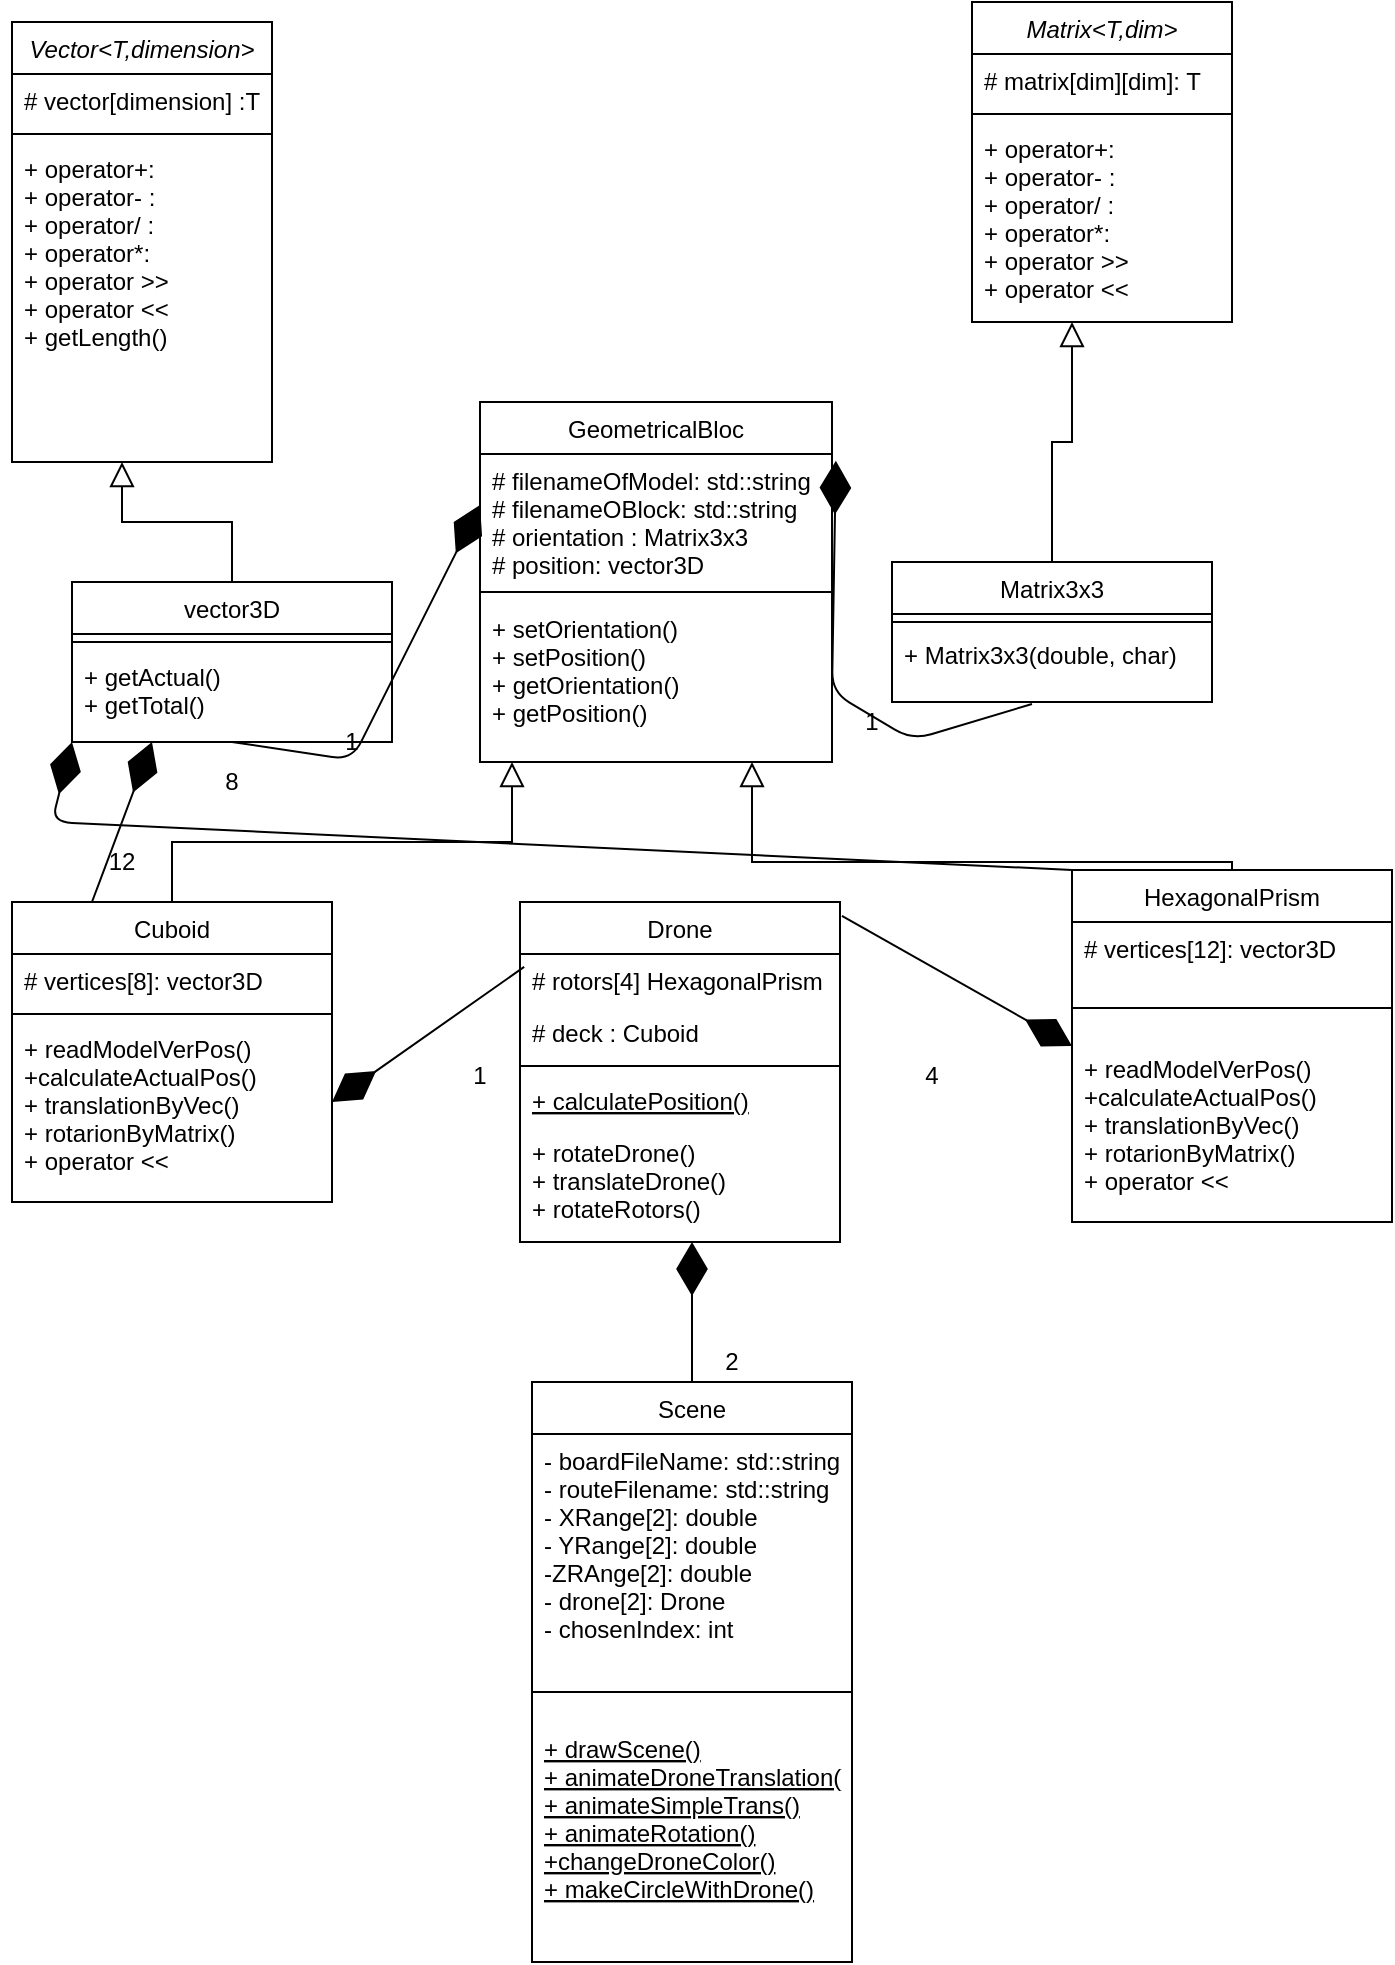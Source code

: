 <mxfile version="14.6.13" type="device"><diagram id="C5RBs43oDa-KdzZeNtuy" name="Page-1"><mxGraphModel dx="1148" dy="692" grid="1" gridSize="10" guides="1" tooltips="1" connect="1" arrows="1" fold="1" page="1" pageScale="1" pageWidth="827" pageHeight="1169" math="0" shadow="0"><root><mxCell id="WIyWlLk6GJQsqaUBKTNV-0"/><mxCell id="WIyWlLk6GJQsqaUBKTNV-1" parent="WIyWlLk6GJQsqaUBKTNV-0"/><mxCell id="zkfFHV4jXpPFQw0GAbJ--6" value="Drone" style="swimlane;fontStyle=0;align=center;verticalAlign=top;childLayout=stackLayout;horizontal=1;startSize=26;horizontalStack=0;resizeParent=1;resizeLast=0;collapsible=1;marginBottom=0;rounded=0;shadow=0;strokeWidth=1;" parent="WIyWlLk6GJQsqaUBKTNV-1" vertex="1"><mxGeometry x="344" y="460" width="160" height="170" as="geometry"><mxRectangle x="130" y="380" width="160" height="26" as="alternateBounds"/></mxGeometry></mxCell><mxCell id="zkfFHV4jXpPFQw0GAbJ--7" value="# rotors[4] HexagonalPrism" style="text;align=left;verticalAlign=top;spacingLeft=4;spacingRight=4;overflow=hidden;rotatable=0;points=[[0,0.5],[1,0.5]];portConstraint=eastwest;" parent="zkfFHV4jXpPFQw0GAbJ--6" vertex="1"><mxGeometry y="26" width="160" height="26" as="geometry"/></mxCell><mxCell id="zkfFHV4jXpPFQw0GAbJ--8" value="# deck : Cuboid" style="text;align=left;verticalAlign=top;spacingLeft=4;spacingRight=4;overflow=hidden;rotatable=0;points=[[0,0.5],[1,0.5]];portConstraint=eastwest;rounded=0;shadow=0;html=0;" parent="zkfFHV4jXpPFQw0GAbJ--6" vertex="1"><mxGeometry y="52" width="160" height="26" as="geometry"/></mxCell><mxCell id="zkfFHV4jXpPFQw0GAbJ--9" value="" style="line;html=1;strokeWidth=1;align=left;verticalAlign=middle;spacingTop=-1;spacingLeft=3;spacingRight=3;rotatable=0;labelPosition=right;points=[];portConstraint=eastwest;" parent="zkfFHV4jXpPFQw0GAbJ--6" vertex="1"><mxGeometry y="78" width="160" height="8" as="geometry"/></mxCell><mxCell id="zkfFHV4jXpPFQw0GAbJ--10" value="+ calculatePosition()" style="text;align=left;verticalAlign=top;spacingLeft=4;spacingRight=4;overflow=hidden;rotatable=0;points=[[0,0.5],[1,0.5]];portConstraint=eastwest;fontStyle=4" parent="zkfFHV4jXpPFQw0GAbJ--6" vertex="1"><mxGeometry y="86" width="160" height="26" as="geometry"/></mxCell><mxCell id="zkfFHV4jXpPFQw0GAbJ--11" value="+ rotateDrone()&#10;+ translateDrone()&#10;+ rotateRotors()" style="text;align=left;verticalAlign=top;spacingLeft=4;spacingRight=4;overflow=hidden;rotatable=0;points=[[0,0.5],[1,0.5]];portConstraint=eastwest;" parent="zkfFHV4jXpPFQw0GAbJ--6" vertex="1"><mxGeometry y="112" width="160" height="48" as="geometry"/></mxCell><mxCell id="zkfFHV4jXpPFQw0GAbJ--13" value="HexagonalPrism" style="swimlane;fontStyle=0;align=center;verticalAlign=top;childLayout=stackLayout;horizontal=1;startSize=26;horizontalStack=0;resizeParent=1;resizeLast=0;collapsible=1;marginBottom=0;rounded=0;shadow=0;strokeWidth=1;" parent="WIyWlLk6GJQsqaUBKTNV-1" vertex="1"><mxGeometry x="620" y="444" width="160" height="176" as="geometry"><mxRectangle x="340" y="380" width="170" height="26" as="alternateBounds"/></mxGeometry></mxCell><mxCell id="9CuiYg6x1EHsSuRrFPir-61" value="# vertices[12]: vector3D" style="text;align=left;verticalAlign=top;spacingLeft=4;spacingRight=4;overflow=hidden;rotatable=0;points=[[0,0.5],[1,0.5]];portConstraint=eastwest;" vertex="1" parent="zkfFHV4jXpPFQw0GAbJ--13"><mxGeometry y="26" width="160" height="26" as="geometry"/></mxCell><mxCell id="zkfFHV4jXpPFQw0GAbJ--15" value="" style="line;html=1;strokeWidth=1;align=left;verticalAlign=middle;spacingTop=-1;spacingLeft=3;spacingRight=3;rotatable=0;labelPosition=right;points=[];portConstraint=eastwest;" parent="zkfFHV4jXpPFQw0GAbJ--13" vertex="1"><mxGeometry y="52" width="160" height="34" as="geometry"/></mxCell><mxCell id="9CuiYg6x1EHsSuRrFPir-60" value="+ readModelVerPos()&#10;+calculateActualPos()&#10;+ translationByVec()&#10;+ rotarionByMatrix()&#10;+ operator &lt;&lt;&#10;&#10;" style="text;align=left;verticalAlign=top;spacingLeft=4;spacingRight=4;overflow=hidden;rotatable=0;points=[[0,0.5],[1,0.5]];portConstraint=eastwest;" vertex="1" parent="zkfFHV4jXpPFQw0GAbJ--13"><mxGeometry y="86" width="160" height="80" as="geometry"/></mxCell><mxCell id="zkfFHV4jXpPFQw0GAbJ--16" value="" style="endArrow=block;endSize=10;endFill=0;shadow=0;strokeWidth=1;rounded=0;edgeStyle=elbowEdgeStyle;elbow=vertical;" parent="WIyWlLk6GJQsqaUBKTNV-1" source="zkfFHV4jXpPFQw0GAbJ--13" edge="1"><mxGeometry width="160" relative="1" as="geometry"><mxPoint x="200" y="483" as="sourcePoint"/><mxPoint x="460" y="390" as="targetPoint"/><Array as="points"><mxPoint x="480" y="440"/></Array></mxGeometry></mxCell><mxCell id="9CuiYg6x1EHsSuRrFPir-0" value="Vector&lt;T,dimension&gt;" style="swimlane;fontStyle=2;align=center;verticalAlign=top;childLayout=stackLayout;horizontal=1;startSize=26;horizontalStack=0;resizeParent=1;resizeLast=0;collapsible=1;marginBottom=0;rounded=0;shadow=0;strokeWidth=1;" vertex="1" parent="WIyWlLk6GJQsqaUBKTNV-1"><mxGeometry x="90" y="20" width="130" height="220" as="geometry"><mxRectangle x="230" y="140" width="160" height="26" as="alternateBounds"/></mxGeometry></mxCell><mxCell id="9CuiYg6x1EHsSuRrFPir-1" value="# vector[dimension] :T" style="text;align=left;verticalAlign=top;spacingLeft=4;spacingRight=4;overflow=hidden;rotatable=0;points=[[0,0.5],[1,0.5]];portConstraint=eastwest;" vertex="1" parent="9CuiYg6x1EHsSuRrFPir-0"><mxGeometry y="26" width="130" height="26" as="geometry"/></mxCell><mxCell id="9CuiYg6x1EHsSuRrFPir-4" value="" style="line;html=1;strokeWidth=1;align=left;verticalAlign=middle;spacingTop=-1;spacingLeft=3;spacingRight=3;rotatable=0;labelPosition=right;points=[];portConstraint=eastwest;" vertex="1" parent="9CuiYg6x1EHsSuRrFPir-0"><mxGeometry y="52" width="130" height="8" as="geometry"/></mxCell><mxCell id="9CuiYg6x1EHsSuRrFPir-54" value="+ operator+: &#10;+ operator- : &#10;+ operator/ : &#10;+ operator*: &#10;+ operator &gt;&gt;&#10;+ operator &lt;&lt;&#10;+ getLength()&#10;" style="text;align=left;verticalAlign=top;spacingLeft=4;spacingRight=4;overflow=hidden;rotatable=0;points=[[0,0.5],[1,0.5]];portConstraint=eastwest;" vertex="1" parent="9CuiYg6x1EHsSuRrFPir-0"><mxGeometry y="60" width="130" height="158" as="geometry"/></mxCell><mxCell id="9CuiYg6x1EHsSuRrFPir-6" value="Matrix&lt;T,dim&gt;" style="swimlane;fontStyle=2;align=center;verticalAlign=top;childLayout=stackLayout;horizontal=1;startSize=26;horizontalStack=0;resizeParent=1;resizeLast=0;collapsible=1;marginBottom=0;rounded=0;shadow=0;strokeWidth=1;" vertex="1" parent="WIyWlLk6GJQsqaUBKTNV-1"><mxGeometry x="570" y="10" width="130" height="160" as="geometry"><mxRectangle x="230" y="140" width="160" height="26" as="alternateBounds"/></mxGeometry></mxCell><mxCell id="9CuiYg6x1EHsSuRrFPir-7" value="# matrix[dim][dim]: T" style="text;align=left;verticalAlign=top;spacingLeft=4;spacingRight=4;overflow=hidden;rotatable=0;points=[[0,0.5],[1,0.5]];portConstraint=eastwest;" vertex="1" parent="9CuiYg6x1EHsSuRrFPir-6"><mxGeometry y="26" width="130" height="26" as="geometry"/></mxCell><mxCell id="9CuiYg6x1EHsSuRrFPir-10" value="" style="line;html=1;strokeWidth=1;align=left;verticalAlign=middle;spacingTop=-1;spacingLeft=3;spacingRight=3;rotatable=0;labelPosition=right;points=[];portConstraint=eastwest;" vertex="1" parent="9CuiYg6x1EHsSuRrFPir-6"><mxGeometry y="52" width="130" height="8" as="geometry"/></mxCell><mxCell id="9CuiYg6x1EHsSuRrFPir-11" value="+ operator+: &#10;+ operator- : &#10;+ operator/ :&#10;+ operator*:&#10;+ operator &gt;&gt; &#10;+ operator &lt;&lt;" style="text;align=left;verticalAlign=top;spacingLeft=4;spacingRight=4;overflow=hidden;rotatable=0;points=[[0,0.5],[1,0.5]];portConstraint=eastwest;" vertex="1" parent="9CuiYg6x1EHsSuRrFPir-6"><mxGeometry y="60" width="130" height="90" as="geometry"/></mxCell><mxCell id="9CuiYg6x1EHsSuRrFPir-12" value="vector3D" style="swimlane;fontStyle=0;align=center;verticalAlign=top;childLayout=stackLayout;horizontal=1;startSize=26;horizontalStack=0;resizeParent=1;resizeLast=0;collapsible=1;marginBottom=0;rounded=0;shadow=0;strokeWidth=1;" vertex="1" parent="WIyWlLk6GJQsqaUBKTNV-1"><mxGeometry x="120" y="300" width="160" height="80" as="geometry"><mxRectangle x="340" y="380" width="170" height="26" as="alternateBounds"/></mxGeometry></mxCell><mxCell id="9CuiYg6x1EHsSuRrFPir-14" value="" style="line;html=1;strokeWidth=1;align=left;verticalAlign=middle;spacingTop=-1;spacingLeft=3;spacingRight=3;rotatable=0;labelPosition=right;points=[];portConstraint=eastwest;" vertex="1" parent="9CuiYg6x1EHsSuRrFPir-12"><mxGeometry y="26" width="160" height="8" as="geometry"/></mxCell><mxCell id="9CuiYg6x1EHsSuRrFPir-55" value="+ getActual()&#10;+ getTotal()" style="text;align=left;verticalAlign=top;spacingLeft=4;spacingRight=4;overflow=hidden;rotatable=0;points=[[0,0.5],[1,0.5]];portConstraint=eastwest;" vertex="1" parent="9CuiYg6x1EHsSuRrFPir-12"><mxGeometry y="34" width="160" height="34" as="geometry"/></mxCell><mxCell id="9CuiYg6x1EHsSuRrFPir-15" value="Matrix3x3" style="swimlane;fontStyle=0;align=center;verticalAlign=top;childLayout=stackLayout;horizontal=1;startSize=26;horizontalStack=0;resizeParent=1;resizeLast=0;collapsible=1;marginBottom=0;rounded=0;shadow=0;strokeWidth=1;" vertex="1" parent="WIyWlLk6GJQsqaUBKTNV-1"><mxGeometry x="530" y="290" width="160" height="70" as="geometry"><mxRectangle x="340" y="380" width="170" height="26" as="alternateBounds"/></mxGeometry></mxCell><mxCell id="9CuiYg6x1EHsSuRrFPir-17" value="" style="line;html=1;strokeWidth=1;align=left;verticalAlign=middle;spacingTop=-1;spacingLeft=3;spacingRight=3;rotatable=0;labelPosition=right;points=[];portConstraint=eastwest;" vertex="1" parent="9CuiYg6x1EHsSuRrFPir-15"><mxGeometry y="26" width="160" height="8" as="geometry"/></mxCell><mxCell id="9CuiYg6x1EHsSuRrFPir-18" value="" style="endArrow=block;endSize=10;endFill=0;shadow=0;strokeWidth=1;rounded=0;edgeStyle=elbowEdgeStyle;elbow=vertical;exitX=0.5;exitY=0;exitDx=0;exitDy=0;" edge="1" parent="WIyWlLk6GJQsqaUBKTNV-1" source="9CuiYg6x1EHsSuRrFPir-12"><mxGeometry width="160" relative="1" as="geometry"><mxPoint x="410" y="480" as="sourcePoint"/><mxPoint x="145" y="240" as="targetPoint"/></mxGeometry></mxCell><mxCell id="9CuiYg6x1EHsSuRrFPir-19" value="" style="endArrow=block;endSize=10;endFill=0;shadow=0;strokeWidth=1;rounded=0;edgeStyle=elbowEdgeStyle;elbow=vertical;exitX=0.5;exitY=0;exitDx=0;exitDy=0;" edge="1" parent="WIyWlLk6GJQsqaUBKTNV-1" source="9CuiYg6x1EHsSuRrFPir-15"><mxGeometry width="160" relative="1" as="geometry"><mxPoint x="430" y="380" as="sourcePoint"/><mxPoint x="620" y="170" as="targetPoint"/></mxGeometry></mxCell><mxCell id="9CuiYg6x1EHsSuRrFPir-20" value="GeometricalBloc" style="swimlane;fontStyle=0;align=center;verticalAlign=top;childLayout=stackLayout;horizontal=1;startSize=26;horizontalStack=0;resizeParent=1;resizeLast=0;collapsible=1;marginBottom=0;rounded=0;shadow=0;strokeWidth=1;" vertex="1" parent="WIyWlLk6GJQsqaUBKTNV-1"><mxGeometry x="324" y="210" width="176" height="180" as="geometry"><mxRectangle x="340" y="380" width="170" height="26" as="alternateBounds"/></mxGeometry></mxCell><mxCell id="9CuiYg6x1EHsSuRrFPir-21" value="# filenameOfModel: std::string&#10;# filenameOBlock: std::string&#10;# orientation : Matrix3x3&#10;# position: vector3D" style="text;align=left;verticalAlign=top;spacingLeft=4;spacingRight=4;overflow=hidden;rotatable=0;points=[[0,0.5],[1,0.5]];portConstraint=eastwest;" vertex="1" parent="9CuiYg6x1EHsSuRrFPir-20"><mxGeometry y="26" width="176" height="64" as="geometry"/></mxCell><mxCell id="9CuiYg6x1EHsSuRrFPir-22" value="" style="line;html=1;strokeWidth=1;align=left;verticalAlign=middle;spacingTop=-1;spacingLeft=3;spacingRight=3;rotatable=0;labelPosition=right;points=[];portConstraint=eastwest;" vertex="1" parent="9CuiYg6x1EHsSuRrFPir-20"><mxGeometry y="90" width="176" height="10" as="geometry"/></mxCell><mxCell id="9CuiYg6x1EHsSuRrFPir-58" value="+ setOrientation()&#10;+ setPosition()&#10;+ getOrientation()&#10;+ getPosition()" style="text;align=left;verticalAlign=top;spacingLeft=4;spacingRight=4;overflow=hidden;rotatable=0;points=[[0,0.5],[1,0.5]];portConstraint=eastwest;" vertex="1" parent="9CuiYg6x1EHsSuRrFPir-20"><mxGeometry y="100" width="176" height="64" as="geometry"/></mxCell><mxCell id="9CuiYg6x1EHsSuRrFPir-23" value="" style="endArrow=diamondThin;endFill=1;endSize=24;html=1;entryX=1.011;entryY=0.163;entryDx=0;entryDy=0;entryPerimeter=0;" edge="1" parent="WIyWlLk6GJQsqaUBKTNV-1" target="9CuiYg6x1EHsSuRrFPir-20"><mxGeometry width="160" relative="1" as="geometry"><mxPoint x="600" y="361" as="sourcePoint"/><mxPoint x="490" y="343" as="targetPoint"/><Array as="points"><mxPoint x="540" y="379"/><mxPoint x="500" y="355"/></Array></mxGeometry></mxCell><mxCell id="9CuiYg6x1EHsSuRrFPir-24" value="" style="endArrow=diamondThin;endFill=1;endSize=24;html=1;entryX=0;entryY=0.286;entryDx=0;entryDy=0;exitX=0.5;exitY=1;exitDx=0;exitDy=0;entryPerimeter=0;" edge="1" parent="WIyWlLk6GJQsqaUBKTNV-1" source="9CuiYg6x1EHsSuRrFPir-12" target="9CuiYg6x1EHsSuRrFPir-20"><mxGeometry width="160" relative="1" as="geometry"><mxPoint x="610" y="371" as="sourcePoint"/><mxPoint x="494.48" y="371.008" as="targetPoint"/><Array as="points"><mxPoint x="260" y="389"/></Array></mxGeometry></mxCell><mxCell id="9CuiYg6x1EHsSuRrFPir-26" value="Cuboid" style="swimlane;fontStyle=0;align=center;verticalAlign=top;childLayout=stackLayout;horizontal=1;startSize=26;horizontalStack=0;resizeParent=1;resizeLast=0;collapsible=1;marginBottom=0;rounded=0;shadow=0;strokeWidth=1;" vertex="1" parent="WIyWlLk6GJQsqaUBKTNV-1"><mxGeometry x="90" y="460" width="160" height="150" as="geometry"><mxRectangle x="340" y="380" width="170" height="26" as="alternateBounds"/></mxGeometry></mxCell><mxCell id="9CuiYg6x1EHsSuRrFPir-27" value="# vertices[8]: vector3D" style="text;align=left;verticalAlign=top;spacingLeft=4;spacingRight=4;overflow=hidden;rotatable=0;points=[[0,0.5],[1,0.5]];portConstraint=eastwest;" vertex="1" parent="9CuiYg6x1EHsSuRrFPir-26"><mxGeometry y="26" width="160" height="26" as="geometry"/></mxCell><mxCell id="9CuiYg6x1EHsSuRrFPir-28" value="" style="line;html=1;strokeWidth=1;align=left;verticalAlign=middle;spacingTop=-1;spacingLeft=3;spacingRight=3;rotatable=0;labelPosition=right;points=[];portConstraint=eastwest;" vertex="1" parent="9CuiYg6x1EHsSuRrFPir-26"><mxGeometry y="52" width="160" height="8" as="geometry"/></mxCell><mxCell id="9CuiYg6x1EHsSuRrFPir-29" value="" style="endArrow=block;endSize=10;endFill=0;shadow=0;strokeWidth=1;rounded=0;edgeStyle=elbowEdgeStyle;elbow=vertical;exitX=0.5;exitY=0;exitDx=0;exitDy=0;" edge="1" parent="WIyWlLk6GJQsqaUBKTNV-1" source="9CuiYg6x1EHsSuRrFPir-26"><mxGeometry width="160" relative="1" as="geometry"><mxPoint x="500" y="450" as="sourcePoint"/><mxPoint x="340" y="390" as="targetPoint"/><Array as="points"><mxPoint x="350" y="430"/></Array></mxGeometry></mxCell><mxCell id="9CuiYg6x1EHsSuRrFPir-30" value="" style="endArrow=diamondThin;endFill=1;endSize=24;html=1;" edge="1" parent="WIyWlLk6GJQsqaUBKTNV-1"><mxGeometry width="160" relative="1" as="geometry"><mxPoint x="430" y="720" as="sourcePoint"/><mxPoint x="430" y="630" as="targetPoint"/></mxGeometry></mxCell><mxCell id="9CuiYg6x1EHsSuRrFPir-31" value="" style="endArrow=diamondThin;endFill=1;endSize=24;html=1;exitX=0.013;exitY=0.191;exitDx=0;exitDy=0;exitPerimeter=0;" edge="1" parent="WIyWlLk6GJQsqaUBKTNV-1" source="zkfFHV4jXpPFQw0GAbJ--6"><mxGeometry width="160" relative="1" as="geometry"><mxPoint x="320" y="630" as="sourcePoint"/><mxPoint x="250" y="560" as="targetPoint"/></mxGeometry></mxCell><mxCell id="9CuiYg6x1EHsSuRrFPir-32" value="" style="endArrow=diamondThin;endFill=1;endSize=24;html=1;entryX=0;entryY=0.5;entryDx=0;entryDy=0;exitX=1.006;exitY=0.041;exitDx=0;exitDy=0;exitPerimeter=0;" edge="1" parent="WIyWlLk6GJQsqaUBKTNV-1" source="zkfFHV4jXpPFQw0GAbJ--6" target="zkfFHV4jXpPFQw0GAbJ--13"><mxGeometry width="160" relative="1" as="geometry"><mxPoint x="516" y="584" as="sourcePoint"/><mxPoint x="330" y="520" as="targetPoint"/></mxGeometry></mxCell><mxCell id="9CuiYg6x1EHsSuRrFPir-33" value="Scene" style="swimlane;fontStyle=0;align=center;verticalAlign=top;childLayout=stackLayout;horizontal=1;startSize=26;horizontalStack=0;resizeParent=1;resizeLast=0;collapsible=1;marginBottom=0;rounded=0;shadow=0;strokeWidth=1;" vertex="1" parent="WIyWlLk6GJQsqaUBKTNV-1"><mxGeometry x="350" y="700" width="160" height="290" as="geometry"><mxRectangle x="130" y="380" width="160" height="26" as="alternateBounds"/></mxGeometry></mxCell><mxCell id="9CuiYg6x1EHsSuRrFPir-34" value="- boardFileName: std::string&#10;- routeFilename: std::string&#10;- XRange[2]: double&#10;- YRange[2]: double&#10;-ZRAnge[2]: double&#10;- drone[2]: Drone&#10;- chosenIndex: int" style="text;align=left;verticalAlign=top;spacingLeft=4;spacingRight=4;overflow=hidden;rotatable=0;points=[[0,0.5],[1,0.5]];portConstraint=eastwest;" vertex="1" parent="9CuiYg6x1EHsSuRrFPir-33"><mxGeometry y="26" width="160" height="114" as="geometry"/></mxCell><mxCell id="9CuiYg6x1EHsSuRrFPir-36" value="" style="line;html=1;strokeWidth=1;align=left;verticalAlign=middle;spacingTop=-1;spacingLeft=3;spacingRight=3;rotatable=0;labelPosition=right;points=[];portConstraint=eastwest;" vertex="1" parent="9CuiYg6x1EHsSuRrFPir-33"><mxGeometry y="140" width="160" height="30" as="geometry"/></mxCell><mxCell id="9CuiYg6x1EHsSuRrFPir-37" value="+ drawScene()&#10;+ animateDroneTranslation()&#10;+ animateSimpleTrans()&#10;+ animateRotation()&#10;+changeDroneColor()&#10;+ makeCircleWithDrone()" style="text;align=left;verticalAlign=top;spacingLeft=4;spacingRight=4;overflow=hidden;rotatable=0;points=[[0,0.5],[1,0.5]];portConstraint=eastwest;fontStyle=4" vertex="1" parent="9CuiYg6x1EHsSuRrFPir-33"><mxGeometry y="170" width="160" height="110" as="geometry"/></mxCell><mxCell id="9CuiYg6x1EHsSuRrFPir-39" value="2" style="text;html=1;strokeColor=none;fillColor=none;align=center;verticalAlign=middle;whiteSpace=wrap;rounded=0;" vertex="1" parent="WIyWlLk6GJQsqaUBKTNV-1"><mxGeometry x="430" y="680" width="40" height="20" as="geometry"/></mxCell><mxCell id="9CuiYg6x1EHsSuRrFPir-41" value="4" style="text;html=1;strokeColor=none;fillColor=none;align=center;verticalAlign=middle;whiteSpace=wrap;rounded=0;" vertex="1" parent="WIyWlLk6GJQsqaUBKTNV-1"><mxGeometry x="530" y="537" width="40" height="20" as="geometry"/></mxCell><mxCell id="9CuiYg6x1EHsSuRrFPir-42" value="1" style="text;html=1;strokeColor=none;fillColor=none;align=center;verticalAlign=middle;whiteSpace=wrap;rounded=0;" vertex="1" parent="WIyWlLk6GJQsqaUBKTNV-1"><mxGeometry x="304" y="537" width="40" height="20" as="geometry"/></mxCell><mxCell id="9CuiYg6x1EHsSuRrFPir-43" value="1" style="text;html=1;strokeColor=none;fillColor=none;align=center;verticalAlign=middle;whiteSpace=wrap;rounded=0;" vertex="1" parent="WIyWlLk6GJQsqaUBKTNV-1"><mxGeometry x="240" y="370" width="40" height="20" as="geometry"/></mxCell><mxCell id="9CuiYg6x1EHsSuRrFPir-44" value="1" style="text;html=1;strokeColor=none;fillColor=none;align=center;verticalAlign=middle;whiteSpace=wrap;rounded=0;" vertex="1" parent="WIyWlLk6GJQsqaUBKTNV-1"><mxGeometry x="500" y="360" width="40" height="20" as="geometry"/></mxCell><mxCell id="9CuiYg6x1EHsSuRrFPir-46" value="" style="endArrow=diamondThin;endFill=1;endSize=24;html=1;exitX=0.25;exitY=0;exitDx=0;exitDy=0;entryX=0.25;entryY=1;entryDx=0;entryDy=0;" edge="1" parent="WIyWlLk6GJQsqaUBKTNV-1" source="9CuiYg6x1EHsSuRrFPir-26" target="9CuiYg6x1EHsSuRrFPir-12"><mxGeometry width="160" relative="1" as="geometry"><mxPoint x="374" y="450" as="sourcePoint"/><mxPoint x="620" y="370" as="targetPoint"/><Array as="points"/></mxGeometry></mxCell><mxCell id="9CuiYg6x1EHsSuRrFPir-51" value="" style="endArrow=diamondThin;endFill=1;endSize=24;html=1;exitX=0;exitY=0;exitDx=0;exitDy=0;entryX=0;entryY=1;entryDx=0;entryDy=0;" edge="1" parent="WIyWlLk6GJQsqaUBKTNV-1" source="zkfFHV4jXpPFQw0GAbJ--13" target="9CuiYg6x1EHsSuRrFPir-12"><mxGeometry width="160" relative="1" as="geometry"><mxPoint x="540" y="450" as="sourcePoint"/><mxPoint x="580" y="370" as="targetPoint"/><Array as="points"><mxPoint x="110" y="420"/></Array></mxGeometry></mxCell><mxCell id="9CuiYg6x1EHsSuRrFPir-52" value="8" style="text;html=1;strokeColor=none;fillColor=none;align=center;verticalAlign=middle;whiteSpace=wrap;rounded=0;" vertex="1" parent="WIyWlLk6GJQsqaUBKTNV-1"><mxGeometry x="180" y="390" width="40" height="20" as="geometry"/></mxCell><mxCell id="9CuiYg6x1EHsSuRrFPir-53" value="12" style="text;html=1;strokeColor=none;fillColor=none;align=center;verticalAlign=middle;whiteSpace=wrap;rounded=0;" vertex="1" parent="WIyWlLk6GJQsqaUBKTNV-1"><mxGeometry x="125" y="430" width="40" height="20" as="geometry"/></mxCell><mxCell id="9CuiYg6x1EHsSuRrFPir-56" value="+ Matrix3x3(double, char)" style="text;align=left;verticalAlign=top;spacingLeft=4;spacingRight=4;overflow=hidden;rotatable=0;points=[[0,0.5],[1,0.5]];portConstraint=eastwest;" vertex="1" parent="WIyWlLk6GJQsqaUBKTNV-1"><mxGeometry x="530" y="323" width="160" height="34" as="geometry"/></mxCell><mxCell id="9CuiYg6x1EHsSuRrFPir-59" value="+ readModelVerPos()&#10;+calculateActualPos()&#10;+ translationByVec()&#10;+ rotarionByMatrix()&#10;+ operator &lt;&lt;&#10;" style="text;align=left;verticalAlign=top;spacingLeft=4;spacingRight=4;overflow=hidden;rotatable=0;points=[[0,0.5],[1,0.5]];portConstraint=eastwest;" vertex="1" parent="WIyWlLk6GJQsqaUBKTNV-1"><mxGeometry x="90" y="520" width="160" height="90" as="geometry"/></mxCell></root></mxGraphModel></diagram></mxfile>
